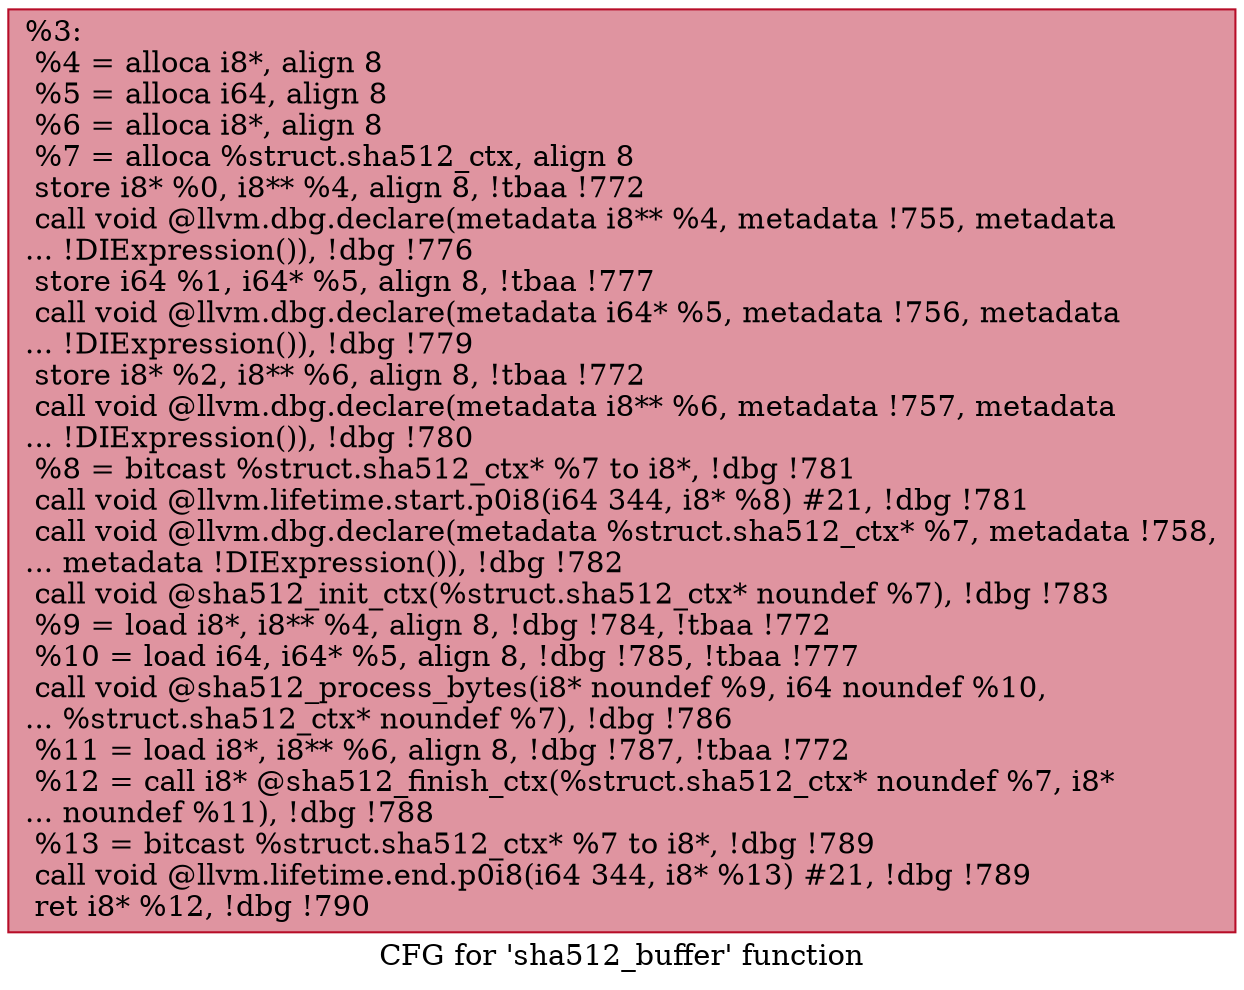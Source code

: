 digraph "CFG for 'sha512_buffer' function" {
	label="CFG for 'sha512_buffer' function";

	Node0xbf6a90 [shape=record,color="#b70d28ff", style=filled, fillcolor="#b70d2870",label="{%3:\l  %4 = alloca i8*, align 8\l  %5 = alloca i64, align 8\l  %6 = alloca i8*, align 8\l  %7 = alloca %struct.sha512_ctx, align 8\l  store i8* %0, i8** %4, align 8, !tbaa !772\l  call void @llvm.dbg.declare(metadata i8** %4, metadata !755, metadata\l... !DIExpression()), !dbg !776\l  store i64 %1, i64* %5, align 8, !tbaa !777\l  call void @llvm.dbg.declare(metadata i64* %5, metadata !756, metadata\l... !DIExpression()), !dbg !779\l  store i8* %2, i8** %6, align 8, !tbaa !772\l  call void @llvm.dbg.declare(metadata i8** %6, metadata !757, metadata\l... !DIExpression()), !dbg !780\l  %8 = bitcast %struct.sha512_ctx* %7 to i8*, !dbg !781\l  call void @llvm.lifetime.start.p0i8(i64 344, i8* %8) #21, !dbg !781\l  call void @llvm.dbg.declare(metadata %struct.sha512_ctx* %7, metadata !758,\l... metadata !DIExpression()), !dbg !782\l  call void @sha512_init_ctx(%struct.sha512_ctx* noundef %7), !dbg !783\l  %9 = load i8*, i8** %4, align 8, !dbg !784, !tbaa !772\l  %10 = load i64, i64* %5, align 8, !dbg !785, !tbaa !777\l  call void @sha512_process_bytes(i8* noundef %9, i64 noundef %10,\l... %struct.sha512_ctx* noundef %7), !dbg !786\l  %11 = load i8*, i8** %6, align 8, !dbg !787, !tbaa !772\l  %12 = call i8* @sha512_finish_ctx(%struct.sha512_ctx* noundef %7, i8*\l... noundef %11), !dbg !788\l  %13 = bitcast %struct.sha512_ctx* %7 to i8*, !dbg !789\l  call void @llvm.lifetime.end.p0i8(i64 344, i8* %13) #21, !dbg !789\l  ret i8* %12, !dbg !790\l}"];
}

